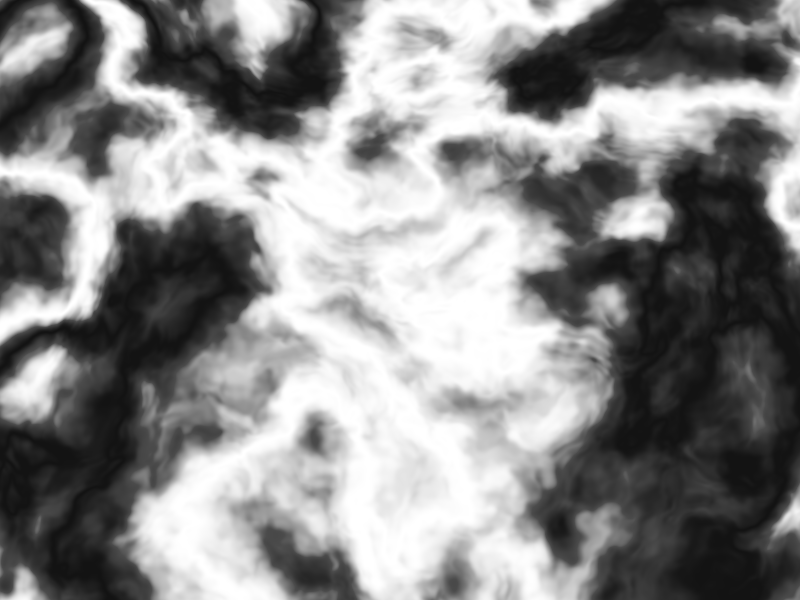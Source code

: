  #include "colors.inc"
  global_settings {
    assumed_gamma 2.2
    hf_gray_16
  }                      
  camera {
    location <0, 0, -10>
    look_at 0
  }
  plane { z, 10
    pigment {
        agate scale 0.6*8 + 7 turbulence 0.6*0.4 + 0.2
          color_map {
           [0 0.1*White]   
           [0.5 0.3*White] 
           [1 White]
          }
      } 
    }  
  
  light_source { <0, 20, -100> color White }